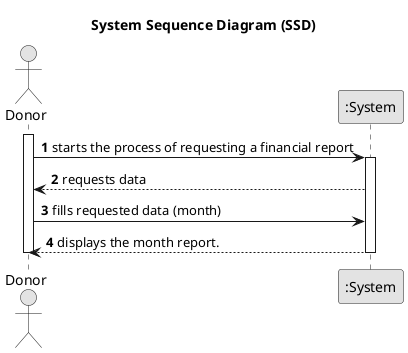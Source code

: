 @startuml
skinparam monochrome true
skinparam packageStyle rectangle
skinparam shadowing false

title System Sequence Diagram (SSD)

autonumber

actor Donor
participant ":System" as System

activate Donor
    Donor -> System : starts the process of requesting a financial report
    activate System
        System --> Donor : requests data
        Donor -> System : fills requested data (month)
        System --> Donor : displays the month report.
    deactivate System
deactivate Donor


@enduml